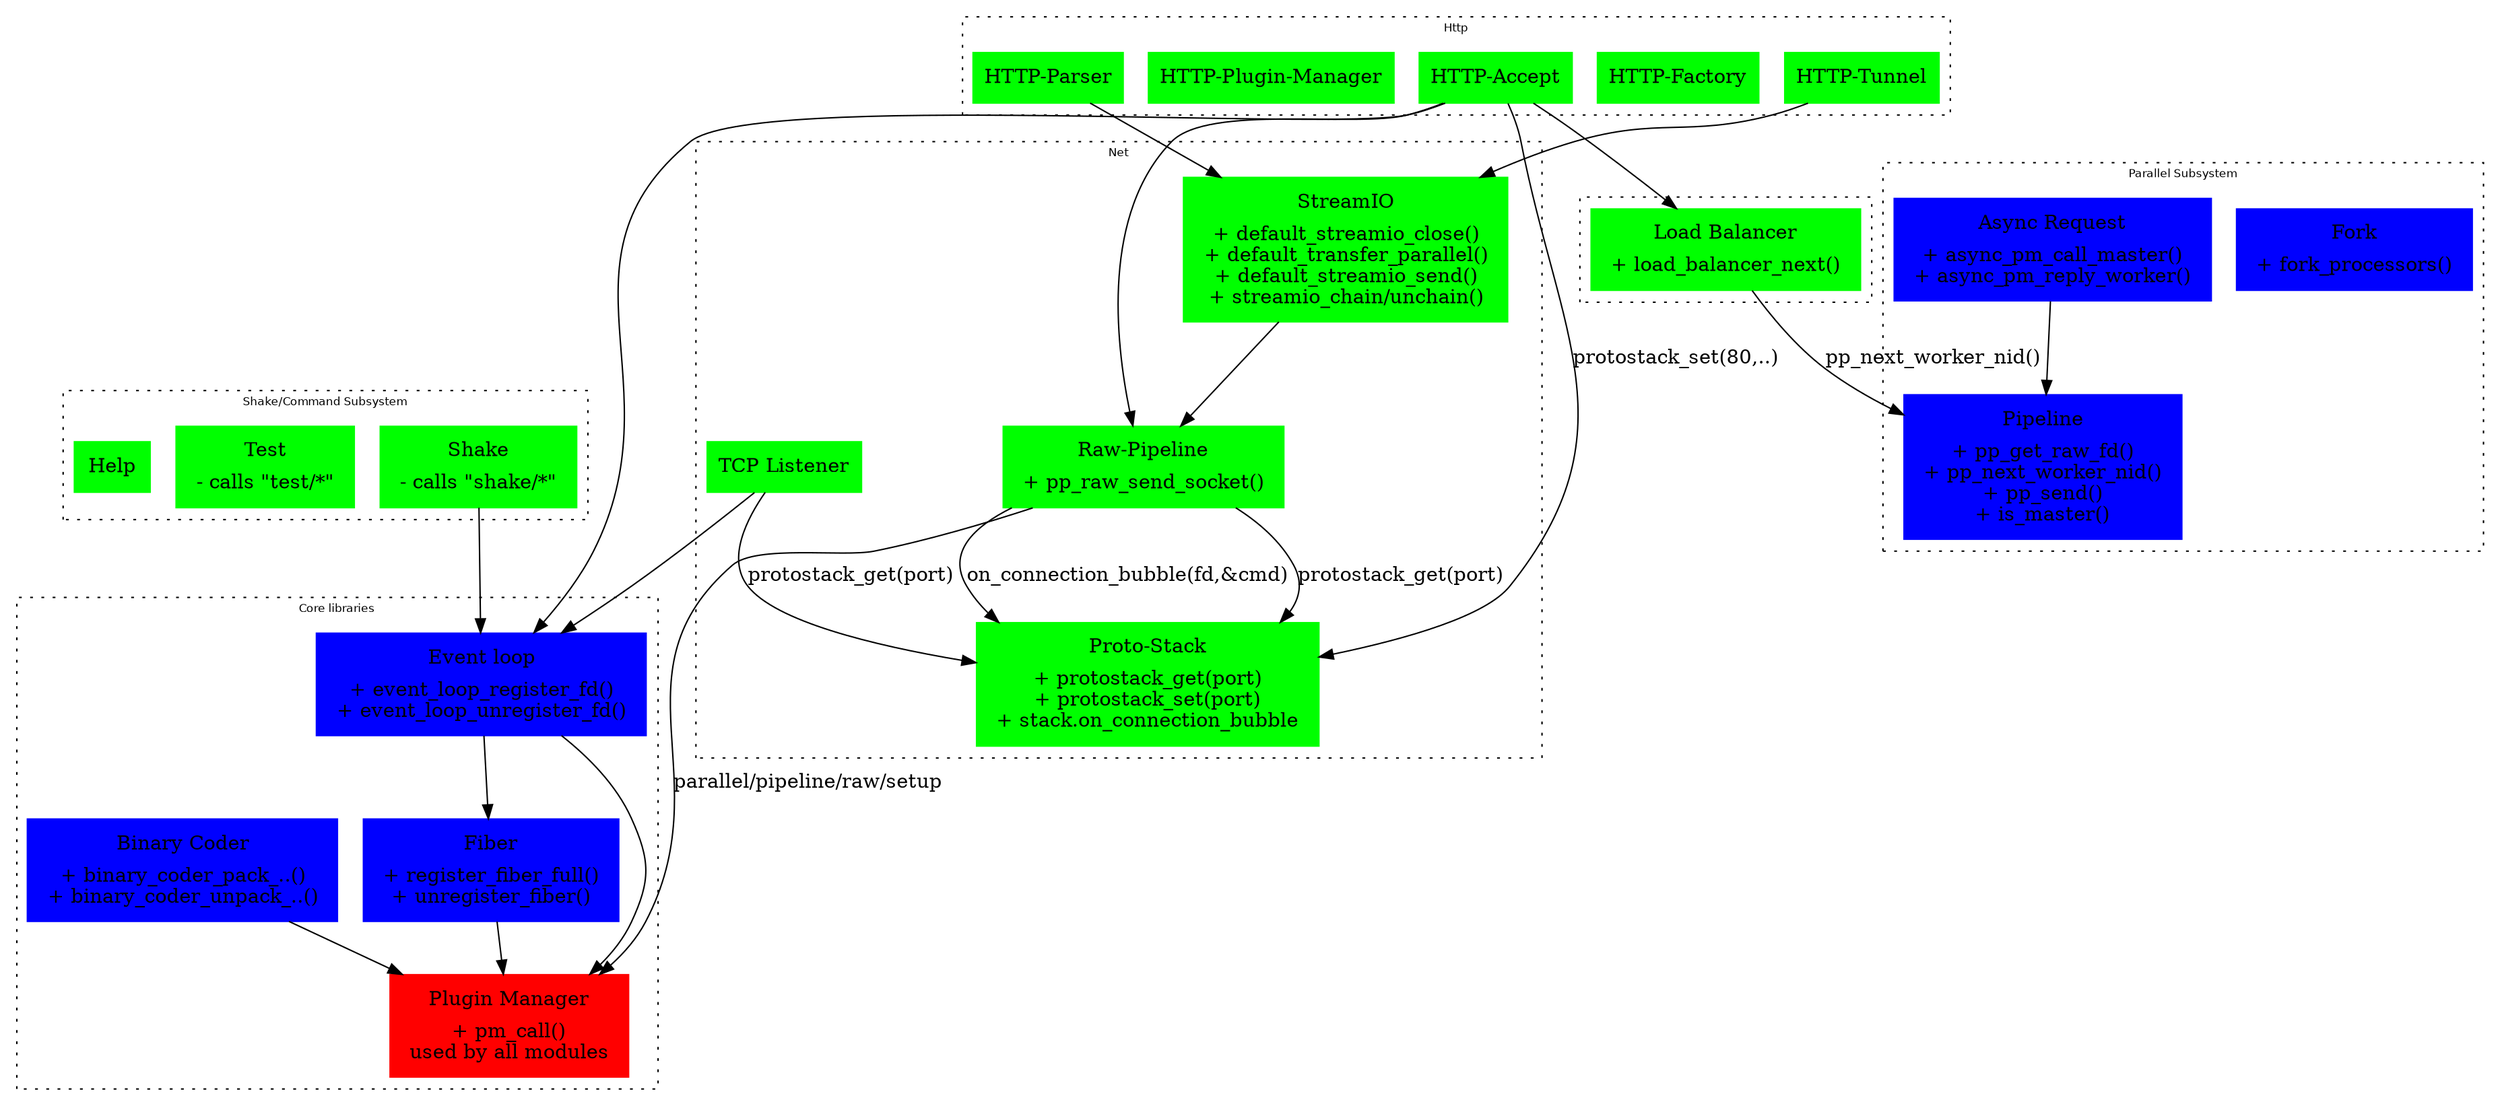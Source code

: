 digraph G {
        fontname = "Bitstream Vera Sans";
        fontsize = 8;
	node [ shape = "record" style = "filled" ];

	subgraph cluster_core_submodule {
		graph [style="dotted" color="black"];
		label = "Core libraries";
		pm [
			label = <<table><tr><td>Plugin Manager</td></tr><tr><td>+ pm_call()<br/>used by all modules</td></tr></table>>
			color = "red"
		];

		fiber [
			label = <<table><tr><td>Fiber</td></tr><tr><td>+ register_fiber_full()<br/>+ unregister_fiber()</td></tr></table>>
			color = "blue"
		];
		fiber -> pm;
		binary_coder [
			label = <<table><tr><td>Binary Coder</td></tr><tr><td>+ binary_coder_pack_..()<br/>+ binary_coder_unpack_..()</td></tr></table>>
			color = "blue"
		];
		binary_coder -> pm;

		event_loop [
			label = <<table><tr><td>Event loop</td></tr><tr><td>+ event_loop_register_fd()<br/>+ event_loop_unregister_fd()</td></tr></table>>
			color = "blue"
		];
		event_loop -> fiber;
		event_loop -> pm;

	}

	subgraph cluster_parallel {
		graph [style="dotted" color="black"];
		label = "Parallel Subsystem";
		fork [
			label = <<table><tr><td>Fork</td></tr><tr><td>+ fork_processors()</td></tr></table>>
			color = "blue"
		];
		pipeline [
			label = <<table><tr><td>Pipeline</td></tr><tr><td>+ pp_get_raw_fd()<br/>+ pp_next_worker_nid()<br/>+ pp_send()<br/>+ is_master()</td></tr></table>>
			color = "blue"
		];
		async_request [
			label = <<table><tr><td>Async Request</td></tr><tr><td>+ async_pm_call_master()<br/>+ async_pm_reply_worker()</td></tr></table>>
			color = "blue"
		]
		async_request -> pipeline
	}
	


	subgraph cluster_shake_submodule {
		graph [style="dotted" color="black"];
		label = "Shake/Command Subsystem";
		shake [
			label = <<table><tr><td>Shake</td></tr><tr><td>- calls "shake/*"</td></tr></table>>
			color = "green"
		];

		test [
			label = <<table><tr><td>Test</td></tr><tr><td>- calls "test/*"</td></tr></table>>
			color = "green"
		];

		help [
			label = Help
			color = "green"
		];
	}

	shake -> event_loop [constraint = "true" lhead = "cluster_shake_submodule" ltail = "cluster_core_submodule"];

	subgraph cluster_net {
		graph [style="dotted" color="black"];
		label = "Net";
		protostack [
			label = <<table><tr><td>Proto-Stack</td></tr><tr><td>+ protostack_get(port)<br/>+ protostack_set(port)<br/>+ stack.on_connection_bubble</td></tr></table>>
			color = "green"
		]
		tcp_listener [label = "TCP Listener" color = "green"]
		tcp_listener -> event_loop
		tcp_listener -> protostack [label = "protostack_get(port)"]
		raw_pipeline [label = "Raw-Pipeline" color = "green"]
		raw_pipeline [
			label = <<table><tr><td>Raw-Pipeline</td></tr><tr><td>+ pp_raw_send_socket()</td></tr></table>>
			color = "green"
		]
		raw_pipeline -> pm [label = "parallel/pipeline/raw/setup"]
		raw_pipeline -> protostack [label = "protostack_get(port)"]
		raw_pipeline -> protostack [label = "on_connection_bubble(fd,&cmd)"]
		streamio [
			label = <<table><tr><td>StreamIO</td></tr><tr><td>+ default_streamio_close()<br/>+ default_transfer_parallel()<br/>+ default_streamio_send()<br/>+ streamio_chain/unchain()</td></tr></table>>
			color = "green"
		]
		streamio -> raw_pipeline
	}
	
	subgraph cluster_load_balancer {
		graph [style="dotted" color="black"];
		load_balancer [
			label = <<table><tr><td>Load Balancer</td></tr><tr><td>+ load_balancer_next()</td></tr></table>>
			color = "green"
		]
		load_balancer -> pipeline [label = "pp_next_worker_nid()"]
	}

	subgraph cluster_http {
		graph [style="dotted" color="black"];
		label = "Http";
		http_accept [label = "HTTP-Accept" color = "green"]
		http_accept -> protostack [label = "protostack_set(80,..)"]
		http_accept -> event_loop
		http_accept -> load_balancer
		http_accept -> raw_pipeline
		http_factory [label = "HTTP-Factory" color = "green"]
		http_parser [label = "HTTP-Parser" color = "green"]
		http_parser -> streamio
		http_plugin_manager  [label = "HTTP-Plugin-Manager" color = "green"]
		http_tunnel  [label = "HTTP-Tunnel" color = "green"]
		http_tunnel -> streamio
	}

	
}
